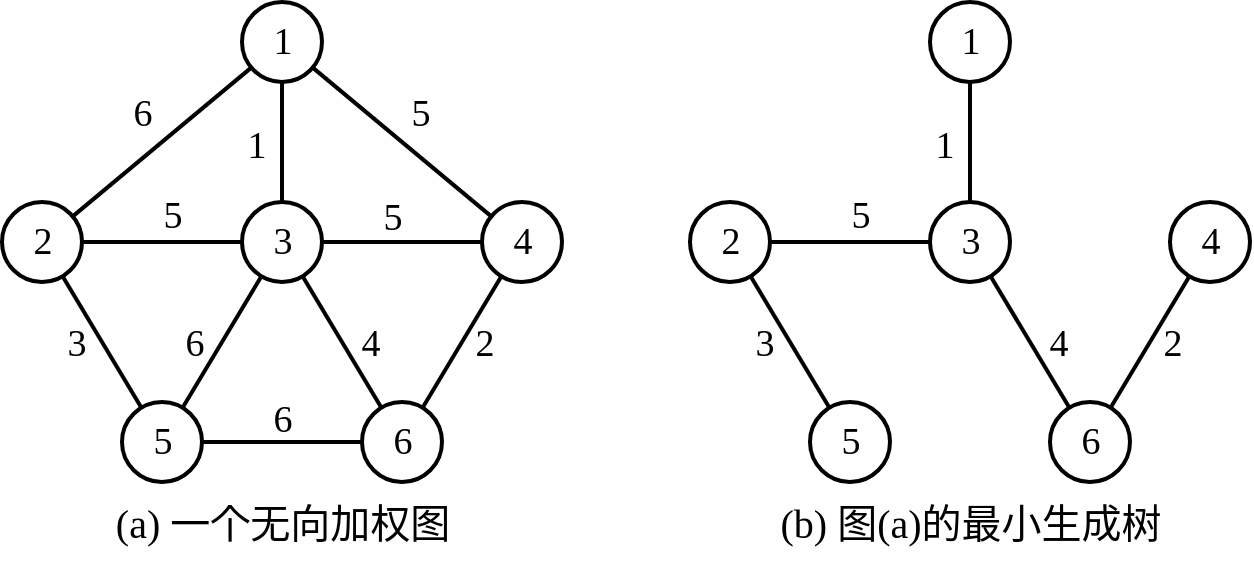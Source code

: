 <mxfile version="23.1.0" type="device">
  <diagram id="HU4uo2aEZg4H9Ib9Y20f" name="第 1 页">
    <mxGraphModel dx="1935" dy="1245" grid="1" gridSize="10" guides="1" tooltips="1" connect="1" arrows="1" fold="1" page="1" pageScale="1" pageWidth="827" pageHeight="1169" math="0" shadow="0">
      <root>
        <mxCell id="0" />
        <mxCell id="1" parent="0" />
        <mxCell id="dhW5SiGHPYzBhZiWGdAr-79" value="" style="group" parent="1" vertex="1" connectable="0">
          <mxGeometry x="60" y="60" width="624" height="288" as="geometry" />
        </mxCell>
        <mxCell id="dhW5SiGHPYzBhZiWGdAr-40" value="" style="group" parent="dhW5SiGHPYzBhZiWGdAr-79" vertex="1" connectable="0">
          <mxGeometry width="280" height="288" as="geometry" />
        </mxCell>
        <mxCell id="dhW5SiGHPYzBhZiWGdAr-36" value="" style="group;fontFamily=Times New Roman;" parent="dhW5SiGHPYzBhZiWGdAr-40" vertex="1" connectable="0">
          <mxGeometry width="280" height="240" as="geometry" />
        </mxCell>
        <mxCell id="dhW5SiGHPYzBhZiWGdAr-1" value="" style="ellipse;whiteSpace=wrap;html=1;aspect=fixed;strokeWidth=2;" parent="dhW5SiGHPYzBhZiWGdAr-36" vertex="1">
          <mxGeometry x="120" y="100" width="40" height="40" as="geometry" />
        </mxCell>
        <mxCell id="dhW5SiGHPYzBhZiWGdAr-2" value="" style="ellipse;whiteSpace=wrap;html=1;aspect=fixed;strokeWidth=2;" parent="dhW5SiGHPYzBhZiWGdAr-36" vertex="1">
          <mxGeometry x="240" y="100" width="40" height="40" as="geometry" />
        </mxCell>
        <mxCell id="dhW5SiGHPYzBhZiWGdAr-3" value="" style="ellipse;whiteSpace=wrap;html=1;aspect=fixed;strokeWidth=2;" parent="dhW5SiGHPYzBhZiWGdAr-36" vertex="1">
          <mxGeometry x="120" width="40" height="40" as="geometry" />
        </mxCell>
        <mxCell id="dhW5SiGHPYzBhZiWGdAr-4" value="" style="ellipse;whiteSpace=wrap;html=1;aspect=fixed;strokeWidth=2;" parent="dhW5SiGHPYzBhZiWGdAr-36" vertex="1">
          <mxGeometry y="100" width="40" height="40" as="geometry" />
        </mxCell>
        <mxCell id="dhW5SiGHPYzBhZiWGdAr-5" value="" style="ellipse;whiteSpace=wrap;html=1;aspect=fixed;strokeWidth=2;" parent="dhW5SiGHPYzBhZiWGdAr-36" vertex="1">
          <mxGeometry x="60" y="200" width="40" height="40" as="geometry" />
        </mxCell>
        <mxCell id="dhW5SiGHPYzBhZiWGdAr-6" value="" style="ellipse;whiteSpace=wrap;html=1;aspect=fixed;strokeWidth=2;" parent="dhW5SiGHPYzBhZiWGdAr-36" vertex="1">
          <mxGeometry x="180" y="200" width="40" height="40" as="geometry" />
        </mxCell>
        <mxCell id="dhW5SiGHPYzBhZiWGdAr-7" value="" style="endArrow=none;html=1;rounded=0;strokeWidth=2;" parent="dhW5SiGHPYzBhZiWGdAr-36" source="dhW5SiGHPYzBhZiWGdAr-4" target="dhW5SiGHPYzBhZiWGdAr-1" edge="1">
          <mxGeometry width="50" height="50" relative="1" as="geometry">
            <mxPoint x="290" y="230" as="sourcePoint" />
            <mxPoint x="340" y="180" as="targetPoint" />
          </mxGeometry>
        </mxCell>
        <mxCell id="dhW5SiGHPYzBhZiWGdAr-8" value="" style="endArrow=none;html=1;rounded=0;strokeWidth=2;" parent="dhW5SiGHPYzBhZiWGdAr-36" source="dhW5SiGHPYzBhZiWGdAr-6" target="dhW5SiGHPYzBhZiWGdAr-1" edge="1">
          <mxGeometry width="50" height="50" relative="1" as="geometry">
            <mxPoint x="290" y="230" as="sourcePoint" />
            <mxPoint x="340" y="180" as="targetPoint" />
          </mxGeometry>
        </mxCell>
        <mxCell id="dhW5SiGHPYzBhZiWGdAr-9" value="" style="endArrow=none;html=1;rounded=0;strokeWidth=2;" parent="dhW5SiGHPYzBhZiWGdAr-36" source="dhW5SiGHPYzBhZiWGdAr-1" target="dhW5SiGHPYzBhZiWGdAr-2" edge="1">
          <mxGeometry width="50" height="50" relative="1" as="geometry">
            <mxPoint x="290" y="230" as="sourcePoint" />
            <mxPoint x="340" y="180" as="targetPoint" />
          </mxGeometry>
        </mxCell>
        <mxCell id="dhW5SiGHPYzBhZiWGdAr-10" value="" style="endArrow=none;html=1;rounded=0;strokeWidth=2;" parent="dhW5SiGHPYzBhZiWGdAr-36" source="dhW5SiGHPYzBhZiWGdAr-6" target="dhW5SiGHPYzBhZiWGdAr-2" edge="1">
          <mxGeometry width="50" height="50" relative="1" as="geometry">
            <mxPoint x="290" y="230" as="sourcePoint" />
            <mxPoint x="340" y="180" as="targetPoint" />
          </mxGeometry>
        </mxCell>
        <mxCell id="dhW5SiGHPYzBhZiWGdAr-11" value="" style="endArrow=none;html=1;rounded=0;strokeWidth=2;" parent="dhW5SiGHPYzBhZiWGdAr-36" source="dhW5SiGHPYzBhZiWGdAr-5" target="dhW5SiGHPYzBhZiWGdAr-6" edge="1">
          <mxGeometry width="50" height="50" relative="1" as="geometry">
            <mxPoint x="290" y="230" as="sourcePoint" />
            <mxPoint x="340" y="180" as="targetPoint" />
          </mxGeometry>
        </mxCell>
        <mxCell id="dhW5SiGHPYzBhZiWGdAr-12" value="" style="endArrow=none;html=1;rounded=0;strokeWidth=2;" parent="dhW5SiGHPYzBhZiWGdAr-36" source="dhW5SiGHPYzBhZiWGdAr-4" target="dhW5SiGHPYzBhZiWGdAr-3" edge="1">
          <mxGeometry width="50" height="50" relative="1" as="geometry">
            <mxPoint x="290" y="230" as="sourcePoint" />
            <mxPoint x="340" y="180" as="targetPoint" />
          </mxGeometry>
        </mxCell>
        <mxCell id="dhW5SiGHPYzBhZiWGdAr-13" value="" style="endArrow=none;html=1;rounded=0;strokeWidth=2;" parent="dhW5SiGHPYzBhZiWGdAr-36" source="dhW5SiGHPYzBhZiWGdAr-5" target="dhW5SiGHPYzBhZiWGdAr-4" edge="1">
          <mxGeometry width="50" height="50" relative="1" as="geometry">
            <mxPoint x="290" y="230" as="sourcePoint" />
            <mxPoint x="340" y="180" as="targetPoint" />
          </mxGeometry>
        </mxCell>
        <mxCell id="dhW5SiGHPYzBhZiWGdAr-14" value="" style="endArrow=none;html=1;rounded=0;strokeWidth=2;" parent="dhW5SiGHPYzBhZiWGdAr-36" source="dhW5SiGHPYzBhZiWGdAr-5" target="dhW5SiGHPYzBhZiWGdAr-1" edge="1">
          <mxGeometry width="50" height="50" relative="1" as="geometry">
            <mxPoint x="290" y="230" as="sourcePoint" />
            <mxPoint x="340" y="180" as="targetPoint" />
          </mxGeometry>
        </mxCell>
        <mxCell id="dhW5SiGHPYzBhZiWGdAr-15" value="" style="endArrow=none;html=1;rounded=0;entryX=0.5;entryY=1;entryDx=0;entryDy=0;strokeWidth=2;" parent="dhW5SiGHPYzBhZiWGdAr-36" source="dhW5SiGHPYzBhZiWGdAr-1" target="dhW5SiGHPYzBhZiWGdAr-3" edge="1">
          <mxGeometry width="50" height="50" relative="1" as="geometry">
            <mxPoint x="290" y="230" as="sourcePoint" />
            <mxPoint x="340" y="180" as="targetPoint" />
          </mxGeometry>
        </mxCell>
        <mxCell id="dhW5SiGHPYzBhZiWGdAr-16" value="" style="endArrow=none;html=1;rounded=0;strokeWidth=2;" parent="dhW5SiGHPYzBhZiWGdAr-36" source="dhW5SiGHPYzBhZiWGdAr-3" target="dhW5SiGHPYzBhZiWGdAr-2" edge="1">
          <mxGeometry width="50" height="50" relative="1" as="geometry">
            <mxPoint x="290" y="230" as="sourcePoint" />
            <mxPoint x="340" y="180" as="targetPoint" />
          </mxGeometry>
        </mxCell>
        <mxCell id="dhW5SiGHPYzBhZiWGdAr-17" value="&lt;font style=&quot;font-size: 19px;&quot; face=&quot;Times New Roman&quot;&gt;2&lt;/font&gt;" style="text;html=1;align=center;verticalAlign=middle;resizable=0;points=[];autosize=1;strokeColor=none;fillColor=none;" parent="dhW5SiGHPYzBhZiWGdAr-36" vertex="1">
          <mxGeometry x="5" y="100" width="30" height="40" as="geometry" />
        </mxCell>
        <mxCell id="dhW5SiGHPYzBhZiWGdAr-18" value="&lt;font style=&quot;font-size: 19px;&quot; face=&quot;Times New Roman&quot;&gt;1&lt;/font&gt;" style="text;html=1;align=center;verticalAlign=middle;resizable=0;points=[];autosize=1;strokeColor=none;fillColor=none;" parent="dhW5SiGHPYzBhZiWGdAr-36" vertex="1">
          <mxGeometry x="125" width="30" height="40" as="geometry" />
        </mxCell>
        <mxCell id="dhW5SiGHPYzBhZiWGdAr-19" value="&lt;font style=&quot;font-size: 19px;&quot; face=&quot;Times New Roman&quot;&gt;3&lt;/font&gt;" style="text;html=1;align=center;verticalAlign=middle;resizable=0;points=[];autosize=1;strokeColor=none;fillColor=none;" parent="dhW5SiGHPYzBhZiWGdAr-36" vertex="1">
          <mxGeometry x="125" y="100" width="30" height="40" as="geometry" />
        </mxCell>
        <mxCell id="dhW5SiGHPYzBhZiWGdAr-20" value="&lt;font style=&quot;font-size: 19px;&quot; face=&quot;Times New Roman&quot;&gt;5&lt;/font&gt;" style="text;html=1;align=center;verticalAlign=middle;resizable=0;points=[];autosize=1;strokeColor=none;fillColor=none;" parent="dhW5SiGHPYzBhZiWGdAr-36" vertex="1">
          <mxGeometry x="65" y="200" width="30" height="40" as="geometry" />
        </mxCell>
        <mxCell id="dhW5SiGHPYzBhZiWGdAr-21" value="&lt;font style=&quot;font-size: 19px;&quot; face=&quot;Times New Roman&quot;&gt;4&lt;/font&gt;" style="text;html=1;align=center;verticalAlign=middle;resizable=0;points=[];autosize=1;strokeColor=none;fillColor=none;" parent="dhW5SiGHPYzBhZiWGdAr-36" vertex="1">
          <mxGeometry x="245" y="100" width="30" height="40" as="geometry" />
        </mxCell>
        <mxCell id="dhW5SiGHPYzBhZiWGdAr-22" value="&lt;font style=&quot;font-size: 19px;&quot; face=&quot;Times New Roman&quot;&gt;6&lt;/font&gt;" style="text;html=1;align=center;verticalAlign=middle;resizable=0;points=[];autosize=1;strokeColor=none;fillColor=none;" parent="dhW5SiGHPYzBhZiWGdAr-36" vertex="1">
          <mxGeometry x="185" y="200" width="30" height="40" as="geometry" />
        </mxCell>
        <mxCell id="dhW5SiGHPYzBhZiWGdAr-23" value="&lt;font style=&quot;font-size: 19px;&quot; face=&quot;Times New Roman&quot;&gt;6&lt;/font&gt;" style="text;html=1;align=center;verticalAlign=middle;resizable=0;points=[];autosize=1;strokeColor=none;fillColor=none;" parent="dhW5SiGHPYzBhZiWGdAr-36" vertex="1">
          <mxGeometry x="55" y="36" width="30" height="40" as="geometry" />
        </mxCell>
        <mxCell id="dhW5SiGHPYzBhZiWGdAr-27" value="&lt;font style=&quot;font-size: 19px;&quot; face=&quot;Times New Roman&quot;&gt;5&lt;/font&gt;" style="text;html=1;align=center;verticalAlign=middle;resizable=0;points=[];autosize=1;strokeColor=none;fillColor=none;" parent="dhW5SiGHPYzBhZiWGdAr-36" vertex="1">
          <mxGeometry x="194" y="36" width="30" height="40" as="geometry" />
        </mxCell>
        <mxCell id="dhW5SiGHPYzBhZiWGdAr-28" value="&lt;font style=&quot;font-size: 19px;&quot; face=&quot;Times New Roman&quot;&gt;1&lt;/font&gt;" style="text;html=1;align=center;verticalAlign=middle;resizable=0;points=[];autosize=1;strokeColor=none;fillColor=none;" parent="dhW5SiGHPYzBhZiWGdAr-36" vertex="1">
          <mxGeometry x="112" y="52" width="30" height="40" as="geometry" />
        </mxCell>
        <mxCell id="dhW5SiGHPYzBhZiWGdAr-29" value="&lt;font style=&quot;font-size: 19px;&quot; face=&quot;Times New Roman&quot;&gt;5&lt;/font&gt;" style="text;html=1;align=center;verticalAlign=middle;resizable=0;points=[];autosize=1;strokeColor=none;fillColor=none;" parent="dhW5SiGHPYzBhZiWGdAr-36" vertex="1">
          <mxGeometry x="70" y="87" width="30" height="40" as="geometry" />
        </mxCell>
        <mxCell id="dhW5SiGHPYzBhZiWGdAr-30" value="&lt;font style=&quot;font-size: 19px;&quot; face=&quot;Times New Roman&quot;&gt;5&lt;/font&gt;" style="text;html=1;align=center;verticalAlign=middle;resizable=0;points=[];autosize=1;strokeColor=none;fillColor=none;" parent="dhW5SiGHPYzBhZiWGdAr-36" vertex="1">
          <mxGeometry x="180" y="88" width="30" height="40" as="geometry" />
        </mxCell>
        <mxCell id="dhW5SiGHPYzBhZiWGdAr-31" value="&lt;font style=&quot;font-size: 19px;&quot; face=&quot;Times New Roman&quot;&gt;3&lt;/font&gt;" style="text;html=1;align=center;verticalAlign=middle;resizable=0;points=[];autosize=1;strokeColor=none;fillColor=none;" parent="dhW5SiGHPYzBhZiWGdAr-36" vertex="1">
          <mxGeometry x="22" y="151" width="30" height="40" as="geometry" />
        </mxCell>
        <mxCell id="dhW5SiGHPYzBhZiWGdAr-32" value="&lt;font style=&quot;font-size: 19px;&quot; face=&quot;Times New Roman&quot;&gt;6&lt;/font&gt;" style="text;html=1;align=center;verticalAlign=middle;resizable=0;points=[];autosize=1;strokeColor=none;fillColor=none;" parent="dhW5SiGHPYzBhZiWGdAr-36" vertex="1">
          <mxGeometry x="81" y="151" width="30" height="40" as="geometry" />
        </mxCell>
        <mxCell id="dhW5SiGHPYzBhZiWGdAr-33" value="&lt;font style=&quot;font-size: 19px;&quot; face=&quot;Times New Roman&quot;&gt;4&lt;/font&gt;" style="text;html=1;align=center;verticalAlign=middle;resizable=0;points=[];autosize=1;strokeColor=none;fillColor=none;" parent="dhW5SiGHPYzBhZiWGdAr-36" vertex="1">
          <mxGeometry x="169" y="151" width="30" height="40" as="geometry" />
        </mxCell>
        <mxCell id="dhW5SiGHPYzBhZiWGdAr-34" value="&lt;font style=&quot;font-size: 19px;&quot; face=&quot;Times New Roman&quot;&gt;2&lt;/font&gt;" style="text;html=1;align=center;verticalAlign=middle;resizable=0;points=[];autosize=1;strokeColor=none;fillColor=none;" parent="dhW5SiGHPYzBhZiWGdAr-36" vertex="1">
          <mxGeometry x="226" y="151" width="30" height="40" as="geometry" />
        </mxCell>
        <mxCell id="dhW5SiGHPYzBhZiWGdAr-35" value="&lt;font style=&quot;font-size: 19px;&quot; face=&quot;Times New Roman&quot;&gt;6&lt;/font&gt;" style="text;html=1;align=center;verticalAlign=middle;resizable=0;points=[];autosize=1;strokeColor=none;fillColor=none;" parent="dhW5SiGHPYzBhZiWGdAr-36" vertex="1">
          <mxGeometry x="125" y="189" width="30" height="40" as="geometry" />
        </mxCell>
        <mxCell id="dhW5SiGHPYzBhZiWGdAr-39" value="(a) &lt;font face=&quot;SimSun&quot;&gt;一个无向加权图&lt;/font&gt;" style="text;html=1;align=center;verticalAlign=middle;resizable=0;points=[];autosize=1;strokeColor=none;fillColor=none;labelPosition=center;verticalLabelPosition=middle;fontFamily=Times New Roman;fontSize=20;" parent="dhW5SiGHPYzBhZiWGdAr-40" vertex="1">
          <mxGeometry x="45" y="240" width="190" height="40" as="geometry" />
        </mxCell>
        <mxCell id="dhW5SiGHPYzBhZiWGdAr-42" value="" style="group" parent="dhW5SiGHPYzBhZiWGdAr-79" vertex="1" connectable="0">
          <mxGeometry x="344" width="280" height="288" as="geometry" />
        </mxCell>
        <mxCell id="dhW5SiGHPYzBhZiWGdAr-43" value="" style="group;fontFamily=Times New Roman;" parent="dhW5SiGHPYzBhZiWGdAr-42" vertex="1" connectable="0">
          <mxGeometry width="280" height="240" as="geometry" />
        </mxCell>
        <mxCell id="dhW5SiGHPYzBhZiWGdAr-44" value="" style="ellipse;whiteSpace=wrap;html=1;aspect=fixed;strokeWidth=2;" parent="dhW5SiGHPYzBhZiWGdAr-43" vertex="1">
          <mxGeometry x="120" y="100" width="40" height="40" as="geometry" />
        </mxCell>
        <mxCell id="dhW5SiGHPYzBhZiWGdAr-45" value="" style="ellipse;whiteSpace=wrap;html=1;aspect=fixed;strokeWidth=2;" parent="dhW5SiGHPYzBhZiWGdAr-43" vertex="1">
          <mxGeometry x="240" y="100" width="40" height="40" as="geometry" />
        </mxCell>
        <mxCell id="dhW5SiGHPYzBhZiWGdAr-46" value="" style="ellipse;whiteSpace=wrap;html=1;aspect=fixed;strokeWidth=2;" parent="dhW5SiGHPYzBhZiWGdAr-43" vertex="1">
          <mxGeometry x="120" width="40" height="40" as="geometry" />
        </mxCell>
        <mxCell id="dhW5SiGHPYzBhZiWGdAr-47" value="" style="ellipse;whiteSpace=wrap;html=1;aspect=fixed;strokeWidth=2;" parent="dhW5SiGHPYzBhZiWGdAr-43" vertex="1">
          <mxGeometry y="100" width="40" height="40" as="geometry" />
        </mxCell>
        <mxCell id="dhW5SiGHPYzBhZiWGdAr-48" value="" style="ellipse;whiteSpace=wrap;html=1;aspect=fixed;strokeWidth=2;" parent="dhW5SiGHPYzBhZiWGdAr-43" vertex="1">
          <mxGeometry x="60" y="200" width="40" height="40" as="geometry" />
        </mxCell>
        <mxCell id="dhW5SiGHPYzBhZiWGdAr-49" value="" style="ellipse;whiteSpace=wrap;html=1;aspect=fixed;strokeWidth=2;" parent="dhW5SiGHPYzBhZiWGdAr-43" vertex="1">
          <mxGeometry x="180" y="200" width="40" height="40" as="geometry" />
        </mxCell>
        <mxCell id="dhW5SiGHPYzBhZiWGdAr-50" value="" style="endArrow=none;html=1;rounded=0;strokeWidth=2;" parent="dhW5SiGHPYzBhZiWGdAr-43" source="dhW5SiGHPYzBhZiWGdAr-47" target="dhW5SiGHPYzBhZiWGdAr-44" edge="1">
          <mxGeometry width="50" height="50" relative="1" as="geometry">
            <mxPoint x="290" y="230" as="sourcePoint" />
            <mxPoint x="340" y="180" as="targetPoint" />
          </mxGeometry>
        </mxCell>
        <mxCell id="dhW5SiGHPYzBhZiWGdAr-51" value="" style="endArrow=none;html=1;rounded=0;strokeWidth=2;" parent="dhW5SiGHPYzBhZiWGdAr-43" source="dhW5SiGHPYzBhZiWGdAr-49" target="dhW5SiGHPYzBhZiWGdAr-44" edge="1">
          <mxGeometry width="50" height="50" relative="1" as="geometry">
            <mxPoint x="290" y="230" as="sourcePoint" />
            <mxPoint x="340" y="180" as="targetPoint" />
          </mxGeometry>
        </mxCell>
        <mxCell id="dhW5SiGHPYzBhZiWGdAr-53" value="" style="endArrow=none;html=1;rounded=0;strokeWidth=2;" parent="dhW5SiGHPYzBhZiWGdAr-43" source="dhW5SiGHPYzBhZiWGdAr-49" target="dhW5SiGHPYzBhZiWGdAr-45" edge="1">
          <mxGeometry width="50" height="50" relative="1" as="geometry">
            <mxPoint x="290" y="230" as="sourcePoint" />
            <mxPoint x="340" y="180" as="targetPoint" />
          </mxGeometry>
        </mxCell>
        <mxCell id="dhW5SiGHPYzBhZiWGdAr-56" value="" style="endArrow=none;html=1;rounded=0;strokeWidth=2;" parent="dhW5SiGHPYzBhZiWGdAr-43" source="dhW5SiGHPYzBhZiWGdAr-48" target="dhW5SiGHPYzBhZiWGdAr-47" edge="1">
          <mxGeometry width="50" height="50" relative="1" as="geometry">
            <mxPoint x="290" y="230" as="sourcePoint" />
            <mxPoint x="340" y="180" as="targetPoint" />
          </mxGeometry>
        </mxCell>
        <mxCell id="dhW5SiGHPYzBhZiWGdAr-58" value="" style="endArrow=none;html=1;rounded=0;entryX=0.5;entryY=1;entryDx=0;entryDy=0;strokeWidth=2;" parent="dhW5SiGHPYzBhZiWGdAr-43" source="dhW5SiGHPYzBhZiWGdAr-44" target="dhW5SiGHPYzBhZiWGdAr-46" edge="1">
          <mxGeometry width="50" height="50" relative="1" as="geometry">
            <mxPoint x="290" y="230" as="sourcePoint" />
            <mxPoint x="340" y="180" as="targetPoint" />
          </mxGeometry>
        </mxCell>
        <mxCell id="dhW5SiGHPYzBhZiWGdAr-60" value="&lt;font style=&quot;font-size: 19px;&quot; face=&quot;Times New Roman&quot;&gt;2&lt;/font&gt;" style="text;html=1;align=center;verticalAlign=middle;resizable=0;points=[];autosize=1;strokeColor=none;fillColor=none;" parent="dhW5SiGHPYzBhZiWGdAr-43" vertex="1">
          <mxGeometry x="5" y="100" width="30" height="40" as="geometry" />
        </mxCell>
        <mxCell id="dhW5SiGHPYzBhZiWGdAr-61" value="&lt;font style=&quot;font-size: 19px;&quot; face=&quot;Times New Roman&quot;&gt;1&lt;/font&gt;" style="text;html=1;align=center;verticalAlign=middle;resizable=0;points=[];autosize=1;strokeColor=none;fillColor=none;" parent="dhW5SiGHPYzBhZiWGdAr-43" vertex="1">
          <mxGeometry x="125" width="30" height="40" as="geometry" />
        </mxCell>
        <mxCell id="dhW5SiGHPYzBhZiWGdAr-62" value="&lt;font style=&quot;font-size: 19px;&quot; face=&quot;Times New Roman&quot;&gt;3&lt;/font&gt;" style="text;html=1;align=center;verticalAlign=middle;resizable=0;points=[];autosize=1;strokeColor=none;fillColor=none;" parent="dhW5SiGHPYzBhZiWGdAr-43" vertex="1">
          <mxGeometry x="125" y="100" width="30" height="40" as="geometry" />
        </mxCell>
        <mxCell id="dhW5SiGHPYzBhZiWGdAr-63" value="&lt;font style=&quot;font-size: 19px;&quot; face=&quot;Times New Roman&quot;&gt;5&lt;/font&gt;" style="text;html=1;align=center;verticalAlign=middle;resizable=0;points=[];autosize=1;strokeColor=none;fillColor=none;" parent="dhW5SiGHPYzBhZiWGdAr-43" vertex="1">
          <mxGeometry x="65" y="200" width="30" height="40" as="geometry" />
        </mxCell>
        <mxCell id="dhW5SiGHPYzBhZiWGdAr-64" value="&lt;font style=&quot;font-size: 19px;&quot; face=&quot;Times New Roman&quot;&gt;4&lt;/font&gt;" style="text;html=1;align=center;verticalAlign=middle;resizable=0;points=[];autosize=1;strokeColor=none;fillColor=none;" parent="dhW5SiGHPYzBhZiWGdAr-43" vertex="1">
          <mxGeometry x="245" y="100" width="30" height="40" as="geometry" />
        </mxCell>
        <mxCell id="dhW5SiGHPYzBhZiWGdAr-65" value="&lt;font style=&quot;font-size: 19px;&quot; face=&quot;Times New Roman&quot;&gt;6&lt;/font&gt;" style="text;html=1;align=center;verticalAlign=middle;resizable=0;points=[];autosize=1;strokeColor=none;fillColor=none;" parent="dhW5SiGHPYzBhZiWGdAr-43" vertex="1">
          <mxGeometry x="185" y="200" width="30" height="40" as="geometry" />
        </mxCell>
        <mxCell id="dhW5SiGHPYzBhZiWGdAr-68" value="&lt;font style=&quot;font-size: 19px;&quot; face=&quot;Times New Roman&quot;&gt;1&lt;/font&gt;" style="text;html=1;align=center;verticalAlign=middle;resizable=0;points=[];autosize=1;strokeColor=none;fillColor=none;" parent="dhW5SiGHPYzBhZiWGdAr-43" vertex="1">
          <mxGeometry x="112" y="52" width="30" height="40" as="geometry" />
        </mxCell>
        <mxCell id="dhW5SiGHPYzBhZiWGdAr-69" value="&lt;font style=&quot;font-size: 19px;&quot; face=&quot;Times New Roman&quot;&gt;5&lt;/font&gt;" style="text;html=1;align=center;verticalAlign=middle;resizable=0;points=[];autosize=1;strokeColor=none;fillColor=none;" parent="dhW5SiGHPYzBhZiWGdAr-43" vertex="1">
          <mxGeometry x="70" y="87" width="30" height="40" as="geometry" />
        </mxCell>
        <mxCell id="dhW5SiGHPYzBhZiWGdAr-71" value="&lt;font style=&quot;font-size: 19px;&quot; face=&quot;Times New Roman&quot;&gt;3&lt;/font&gt;" style="text;html=1;align=center;verticalAlign=middle;resizable=0;points=[];autosize=1;strokeColor=none;fillColor=none;" parent="dhW5SiGHPYzBhZiWGdAr-43" vertex="1">
          <mxGeometry x="22" y="151" width="30" height="40" as="geometry" />
        </mxCell>
        <mxCell id="dhW5SiGHPYzBhZiWGdAr-73" value="&lt;font style=&quot;font-size: 19px;&quot; face=&quot;Times New Roman&quot;&gt;4&lt;/font&gt;" style="text;html=1;align=center;verticalAlign=middle;resizable=0;points=[];autosize=1;strokeColor=none;fillColor=none;" parent="dhW5SiGHPYzBhZiWGdAr-43" vertex="1">
          <mxGeometry x="169" y="151" width="30" height="40" as="geometry" />
        </mxCell>
        <mxCell id="dhW5SiGHPYzBhZiWGdAr-74" value="&lt;font style=&quot;font-size: 19px;&quot; face=&quot;Times New Roman&quot;&gt;2&lt;/font&gt;" style="text;html=1;align=center;verticalAlign=middle;resizable=0;points=[];autosize=1;strokeColor=none;fillColor=none;" parent="dhW5SiGHPYzBhZiWGdAr-43" vertex="1">
          <mxGeometry x="226" y="151" width="30" height="40" as="geometry" />
        </mxCell>
        <mxCell id="dhW5SiGHPYzBhZiWGdAr-76" value="(b) &lt;font face=&quot;SimSun&quot;&gt;图&lt;/font&gt;(a)&lt;font face=&quot;SimSun&quot;&gt;的最小生成树&lt;/font&gt;" style="text;html=1;align=center;verticalAlign=middle;resizable=0;points=[];autosize=1;strokeColor=none;fillColor=none;labelPosition=center;verticalLabelPosition=middle;fontFamily=Times New Roman;fontSize=20;" parent="dhW5SiGHPYzBhZiWGdAr-42" vertex="1">
          <mxGeometry x="35" y="240" width="210" height="40" as="geometry" />
        </mxCell>
      </root>
    </mxGraphModel>
  </diagram>
</mxfile>
